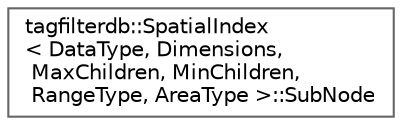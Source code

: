 digraph "Graphical Class Hierarchy"
{
 // LATEX_PDF_SIZE
  bgcolor="transparent";
  edge [fontname=Helvetica,fontsize=10,labelfontname=Helvetica,labelfontsize=10];
  node [fontname=Helvetica,fontsize=10,shape=box,height=0.2,width=0.4];
  rankdir="LR";
  Node0 [id="Node000000",label="tagfilterdb::SpatialIndex\l\< DataType, Dimensions,\l MaxChildren, MinChildren,\l RangeType, AreaType \>::SubNode",height=0.2,width=0.4,color="grey40", fillcolor="white", style="filled",URL="$structtagfilterdb_1_1SpatialIndex_1_1SubNode.html",tooltip="Represents a sub-node in the spatial index."];
}
